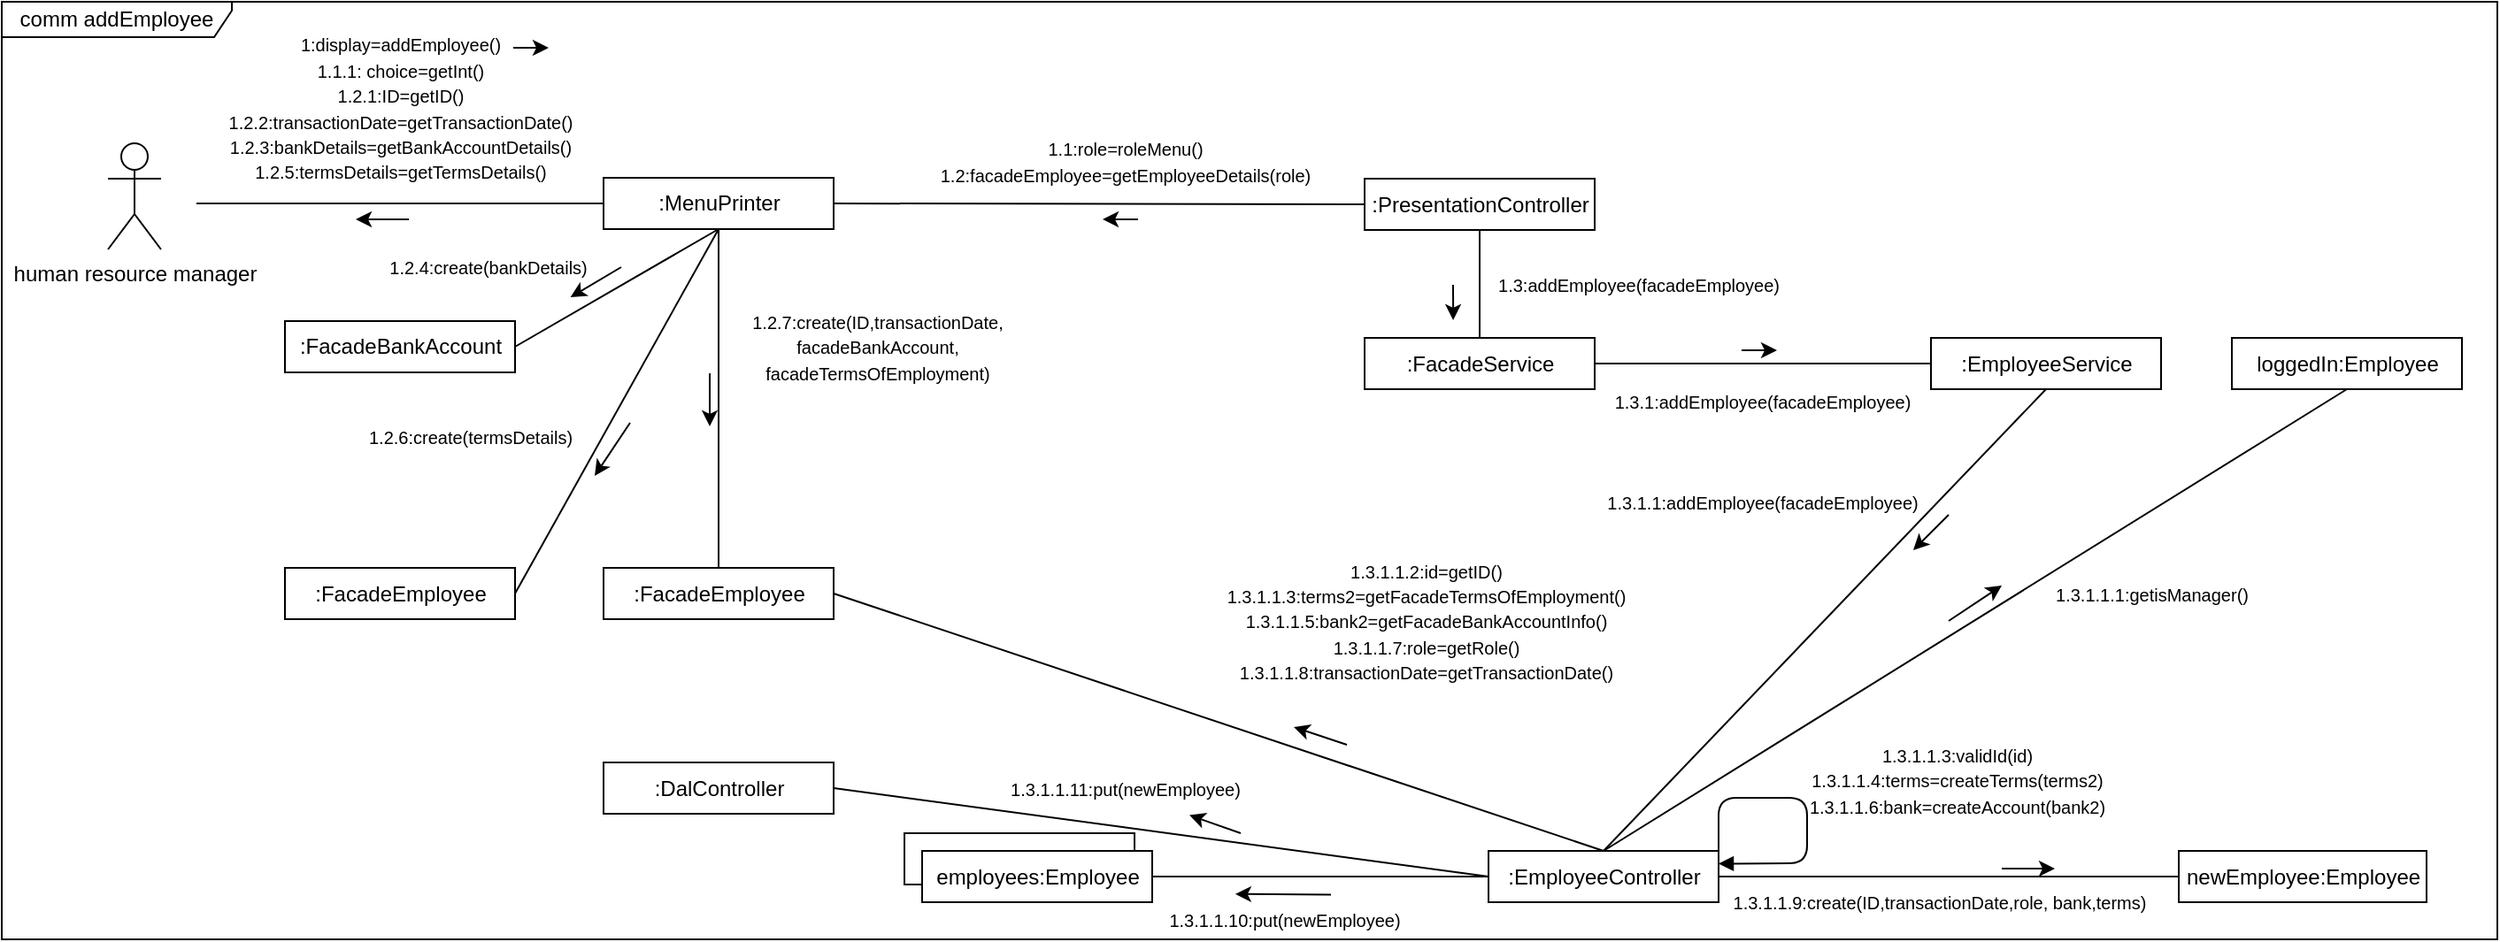 <mxfile version="14.5.7" type="github">
  <diagram id="xYbOT0yvrShMDJwtsMDZ" name="Page-1">
    <mxGraphModel dx="814" dy="1740" grid="1" gridSize="10" guides="1" tooltips="1" connect="1" arrows="1" fold="1" page="1" pageScale="1" pageWidth="850" pageHeight="1100" math="0" shadow="0">
      <root>
        <mxCell id="0" />
        <mxCell id="1" parent="0" />
        <mxCell id="ofN0dQzV4asK8odjg124-2" value="comm addEmployee" style="shape=umlFrame;whiteSpace=wrap;html=1;width=130;height=20;" vertex="1" parent="1">
          <mxGeometry y="-740" width="1410" height="530" as="geometry" />
        </mxCell>
        <mxCell id="ofN0dQzV4asK8odjg124-3" value="human resource manager" style="shape=umlActor;verticalLabelPosition=bottom;verticalAlign=top;html=1;" vertex="1" parent="1">
          <mxGeometry x="60" y="-660" width="30" height="60" as="geometry" />
        </mxCell>
        <mxCell id="ofN0dQzV4asK8odjg124-4" value="" style="line;strokeWidth=1;fillColor=none;align=left;verticalAlign=middle;spacingTop=-1;spacingLeft=3;spacingRight=3;rotatable=0;labelPosition=right;points=[];portConstraint=eastwest;" vertex="1" parent="1">
          <mxGeometry x="110" y="-630" width="230" height="8" as="geometry" />
        </mxCell>
        <mxCell id="ofN0dQzV4asK8odjg124-7" value=":FacadeService" style="html=1;" vertex="1" parent="1">
          <mxGeometry x="770" y="-550" width="130" height="29" as="geometry" />
        </mxCell>
        <mxCell id="ofN0dQzV4asK8odjg124-8" value=":EmployeeService" style="html=1;" vertex="1" parent="1">
          <mxGeometry x="1090" y="-550" width="130" height="29" as="geometry" />
        </mxCell>
        <mxCell id="ofN0dQzV4asK8odjg124-9" value=":EmployeeController" style="html=1;" vertex="1" parent="1">
          <mxGeometry x="840" y="-260" width="130" height="29" as="geometry" />
        </mxCell>
        <mxCell id="ofN0dQzV4asK8odjg124-11" value=":DalController" style="html=1;" vertex="1" parent="1">
          <mxGeometry x="340" y="-310" width="130" height="29" as="geometry" />
        </mxCell>
        <mxCell id="ofN0dQzV4asK8odjg124-12" value=":FacadeEmployee" style="html=1;" vertex="1" parent="1">
          <mxGeometry x="340" y="-420" width="130" height="29" as="geometry" />
        </mxCell>
        <mxCell id="ofN0dQzV4asK8odjg124-13" value="loggedIn:Employee" style="html=1;" vertex="1" parent="1">
          <mxGeometry x="1260" y="-550" width="130" height="29" as="geometry" />
        </mxCell>
        <mxCell id="ofN0dQzV4asK8odjg124-14" value="Employee" style="html=1;" vertex="1" parent="1">
          <mxGeometry x="510" y="-270" width="130" height="29" as="geometry" />
        </mxCell>
        <mxCell id="ofN0dQzV4asK8odjg124-15" value="employees:Employee" style="html=1;" vertex="1" parent="1">
          <mxGeometry x="520" y="-260" width="130" height="29" as="geometry" />
        </mxCell>
        <mxCell id="ofN0dQzV4asK8odjg124-16" value="" style="endArrow=none;html=1;entryX=1;entryY=0.5;entryDx=0;entryDy=0;exitX=0;exitY=0.5;exitDx=0;exitDy=0;" edge="1" parent="1" source="ofN0dQzV4asK8odjg124-5">
          <mxGeometry width="50" height="50" relative="1" as="geometry">
            <mxPoint x="280" y="-560" as="sourcePoint" />
            <mxPoint x="350" y="-626" as="targetPoint" />
          </mxGeometry>
        </mxCell>
        <mxCell id="ofN0dQzV4asK8odjg124-17" value="" style="endArrow=none;html=1;entryX=0.5;entryY=1;entryDx=0;entryDy=0;exitX=0.5;exitY=0;exitDx=0;exitDy=0;" edge="1" parent="1" source="ofN0dQzV4asK8odjg124-7" target="ofN0dQzV4asK8odjg124-24">
          <mxGeometry width="50" height="50" relative="1" as="geometry">
            <mxPoint x="280" y="-560" as="sourcePoint" />
            <mxPoint x="285" y="-611.5" as="targetPoint" />
          </mxGeometry>
        </mxCell>
        <mxCell id="ofN0dQzV4asK8odjg124-18" value="" style="endArrow=none;html=1;entryX=0;entryY=0.5;entryDx=0;entryDy=0;exitX=1;exitY=0.5;exitDx=0;exitDy=0;" edge="1" parent="1" source="ofN0dQzV4asK8odjg124-7" target="ofN0dQzV4asK8odjg124-8">
          <mxGeometry width="50" height="50" relative="1" as="geometry">
            <mxPoint x="280" y="-560" as="sourcePoint" />
            <mxPoint x="330" y="-610" as="targetPoint" />
          </mxGeometry>
        </mxCell>
        <mxCell id="ofN0dQzV4asK8odjg124-19" value="" style="endArrow=none;html=1;entryX=0;entryY=0.5;entryDx=0;entryDy=0;exitX=1;exitY=0.5;exitDx=0;exitDy=0;" edge="1" parent="1" source="ofN0dQzV4asK8odjg124-15" target="ofN0dQzV4asK8odjg124-9">
          <mxGeometry width="50" height="50" relative="1" as="geometry">
            <mxPoint x="280" y="-560" as="sourcePoint" />
            <mxPoint x="330" y="-610" as="targetPoint" />
          </mxGeometry>
        </mxCell>
        <mxCell id="ofN0dQzV4asK8odjg124-20" value="" style="endArrow=none;html=1;entryX=0.5;entryY=1;entryDx=0;entryDy=0;exitX=0.5;exitY=0;exitDx=0;exitDy=0;" edge="1" parent="1" source="ofN0dQzV4asK8odjg124-9" target="ofN0dQzV4asK8odjg124-8">
          <mxGeometry width="50" height="50" relative="1" as="geometry">
            <mxPoint x="280" y="-560" as="sourcePoint" />
            <mxPoint x="330" y="-610" as="targetPoint" />
          </mxGeometry>
        </mxCell>
        <mxCell id="ofN0dQzV4asK8odjg124-21" value="&lt;font style=&quot;font-size: 10px&quot;&gt;1:display=addEmployee()&lt;br&gt;1.1.1: choice=getInt()&lt;br&gt;1.2.1:ID=getID()&lt;br&gt;1.2.2:transactionDate=getTransactionDate()&lt;br&gt;1.2.3:bankDetails=getBankAccountDetails()&lt;br&gt;1.2.5:termsDetails=getTermsDetails()&lt;br&gt;&lt;/font&gt;" style="text;html=1;strokeColor=none;fillColor=none;align=center;verticalAlign=middle;whiteSpace=wrap;rounded=0;" vertex="1" parent="1">
          <mxGeometry x="182.5" y="-690" width="85" height="20" as="geometry" />
        </mxCell>
        <mxCell id="ofN0dQzV4asK8odjg124-23" value="&lt;font style=&quot;font-size: 10px&quot;&gt;1.1:role=roleMenu()&lt;br&gt;1.2:facadeEmployee=getEmployeeDetails(role)&lt;br&gt;&lt;/font&gt;" style="text;html=1;strokeColor=none;fillColor=none;align=center;verticalAlign=middle;whiteSpace=wrap;rounded=0;" vertex="1" parent="1">
          <mxGeometry x="590" y="-660" width="90" height="20" as="geometry" />
        </mxCell>
        <mxCell id="ofN0dQzV4asK8odjg124-24" value=":PresentationController" style="html=1;" vertex="1" parent="1">
          <mxGeometry x="770" y="-640" width="130" height="29" as="geometry" />
        </mxCell>
        <mxCell id="ofN0dQzV4asK8odjg124-5" value=":MenuPrinter&lt;span style=&quot;color: rgba(0 , 0 , 0 , 0) ; font-family: monospace ; font-size: 0px&quot;&gt;%3CmxGraphModel%3E%3Croot%3E%3CmxCell%20id%3D%220%22%2F%3E%3CmxCell%20id%3D%221%22%20parent%3D%220%22%2F%3E%3CmxCell%20id%3D%222%22%20value%3D%22PresentationController%22%20style%3D%22html%3D1%3B%22%20vertex%3D%221%22%20parent%3D%221%22%3E%3CmxGeometry%20x%3D%22330%22%20y%3D%22-640%22%20width%3D%22130%22%20height%3D%2229%22%20as%3D%22geometry%22%2F%3E%3C%2FmxCell%3E%3C%2Froot%3E%3C%2FmxGraphModel%3E&lt;/span&gt;" style="html=1;" vertex="1" parent="1">
          <mxGeometry x="340" y="-640.5" width="130" height="29" as="geometry" />
        </mxCell>
        <mxCell id="ofN0dQzV4asK8odjg124-28" value="" style="endArrow=none;html=1;entryX=1;entryY=0.5;entryDx=0;entryDy=0;exitX=0;exitY=0.5;exitDx=0;exitDy=0;" edge="1" parent="1" source="ofN0dQzV4asK8odjg124-24" target="ofN0dQzV4asK8odjg124-5">
          <mxGeometry width="50" height="50" relative="1" as="geometry">
            <mxPoint x="770" y="-625.5" as="sourcePoint" />
            <mxPoint x="350" y="-626" as="targetPoint" />
          </mxGeometry>
        </mxCell>
        <mxCell id="ofN0dQzV4asK8odjg124-29" value="" style="endArrow=none;html=1;entryX=0.5;entryY=1;entryDx=0;entryDy=0;exitX=0.5;exitY=0;exitDx=0;exitDy=0;" edge="1" parent="1" source="ofN0dQzV4asK8odjg124-12" target="ofN0dQzV4asK8odjg124-5">
          <mxGeometry width="50" height="50" relative="1" as="geometry">
            <mxPoint x="580" y="-490" as="sourcePoint" />
            <mxPoint x="630" y="-540" as="targetPoint" />
          </mxGeometry>
        </mxCell>
        <mxCell id="ofN0dQzV4asK8odjg124-32" value="&lt;font style=&quot;font-size: 10px&quot;&gt;1.2.4:create(bankDetails)&lt;br&gt;&lt;/font&gt;" style="text;html=1;strokeColor=none;fillColor=none;align=center;verticalAlign=middle;whiteSpace=wrap;rounded=0;" vertex="1" parent="1">
          <mxGeometry x="230" y="-600" width="90" height="20" as="geometry" />
        </mxCell>
        <mxCell id="ofN0dQzV4asK8odjg124-33" value=":FacadeEmployee" style="html=1;" vertex="1" parent="1">
          <mxGeometry x="160" y="-420" width="130" height="29" as="geometry" />
        </mxCell>
        <mxCell id="ofN0dQzV4asK8odjg124-34" value=":FacadeBankAccount" style="html=1;" vertex="1" parent="1">
          <mxGeometry x="160" y="-559.5" width="130" height="29" as="geometry" />
        </mxCell>
        <mxCell id="ofN0dQzV4asK8odjg124-36" value="" style="endArrow=none;html=1;entryX=0.5;entryY=1;entryDx=0;entryDy=0;exitX=1;exitY=0.5;exitDx=0;exitDy=0;" edge="1" parent="1" source="ofN0dQzV4asK8odjg124-34" target="ofN0dQzV4asK8odjg124-5">
          <mxGeometry width="50" height="50" relative="1" as="geometry">
            <mxPoint x="415" y="-410" as="sourcePoint" />
            <mxPoint x="415" y="-601.5" as="targetPoint" />
          </mxGeometry>
        </mxCell>
        <mxCell id="ofN0dQzV4asK8odjg124-37" value="" style="endArrow=none;html=1;entryX=0.5;entryY=1;entryDx=0;entryDy=0;exitX=1;exitY=0.5;exitDx=0;exitDy=0;" edge="1" parent="1" source="ofN0dQzV4asK8odjg124-33" target="ofN0dQzV4asK8odjg124-5">
          <mxGeometry width="50" height="50" relative="1" as="geometry">
            <mxPoint x="300" y="-535" as="sourcePoint" />
            <mxPoint x="415" y="-601.5" as="targetPoint" />
          </mxGeometry>
        </mxCell>
        <mxCell id="ofN0dQzV4asK8odjg124-38" value="&lt;font style=&quot;font-size: 10px&quot;&gt;1.2.6:create(termsDetails)&lt;br&gt;&lt;/font&gt;" style="text;html=1;strokeColor=none;fillColor=none;align=center;verticalAlign=middle;whiteSpace=wrap;rounded=0;" vertex="1" parent="1">
          <mxGeometry x="220" y="-504" width="90" height="20" as="geometry" />
        </mxCell>
        <mxCell id="ofN0dQzV4asK8odjg124-40" value="&lt;font style=&quot;font-size: 10px&quot;&gt;1.2.7:create(ID,transactionDate,&lt;br&gt;facadeBankAccount,&lt;br&gt;facadeTermsOfEmployment)&lt;br&gt;&lt;/font&gt;" style="text;html=1;strokeColor=none;fillColor=none;align=center;verticalAlign=middle;whiteSpace=wrap;rounded=0;" vertex="1" parent="1">
          <mxGeometry x="450" y="-555" width="90" height="20" as="geometry" />
        </mxCell>
        <mxCell id="ofN0dQzV4asK8odjg124-47" value="&lt;font style=&quot;font-size: 10px&quot;&gt;1.3:addEmployee(facadeEmployee)&lt;br&gt;&lt;/font&gt;" style="text;html=1;strokeColor=none;fillColor=none;align=center;verticalAlign=middle;whiteSpace=wrap;rounded=0;" vertex="1" parent="1">
          <mxGeometry x="880" y="-590" width="90" height="20" as="geometry" />
        </mxCell>
        <mxCell id="ofN0dQzV4asK8odjg124-48" value="&lt;font style=&quot;font-size: 10px&quot;&gt;1.3.1:addEmployee(facadeEmployee)&lt;br&gt;&lt;/font&gt;" style="text;html=1;strokeColor=none;fillColor=none;align=center;verticalAlign=middle;whiteSpace=wrap;rounded=0;" vertex="1" parent="1">
          <mxGeometry x="950" y="-524" width="90" height="20" as="geometry" />
        </mxCell>
        <mxCell id="ofN0dQzV4asK8odjg124-51" value="&lt;font style=&quot;font-size: 10px&quot;&gt;1.3.1.1:addEmployee(facadeEmployee)&lt;br&gt;&lt;br&gt;&lt;/font&gt;" style="text;html=1;strokeColor=none;fillColor=none;align=center;verticalAlign=middle;whiteSpace=wrap;rounded=0;" vertex="1" parent="1">
          <mxGeometry x="950" y="-460" width="90" height="20" as="geometry" />
        </mxCell>
        <mxCell id="ofN0dQzV4asK8odjg124-52" value="" style="endArrow=block;html=1;exitX=1;exitY=0;exitDx=0;exitDy=0;entryX=1;entryY=0.25;entryDx=0;entryDy=0;endFill=1;" edge="1" parent="1" source="ofN0dQzV4asK8odjg124-9" target="ofN0dQzV4asK8odjg124-9">
          <mxGeometry width="50" height="50" relative="1" as="geometry">
            <mxPoint x="1040" y="-580" as="sourcePoint" />
            <mxPoint x="1090" y="-630" as="targetPoint" />
            <Array as="points">
              <mxPoint x="970" y="-290" />
              <mxPoint x="1020" y="-290" />
              <mxPoint x="1020" y="-253" />
            </Array>
          </mxGeometry>
        </mxCell>
        <mxCell id="ofN0dQzV4asK8odjg124-53" value="" style="endArrow=none;html=1;exitX=0.5;exitY=0;exitDx=0;exitDy=0;entryX=0.5;entryY=1;entryDx=0;entryDy=0;" edge="1" parent="1" source="ofN0dQzV4asK8odjg124-9" target="ofN0dQzV4asK8odjg124-13">
          <mxGeometry width="50" height="50" relative="1" as="geometry">
            <mxPoint x="1120" y="-620" as="sourcePoint" />
            <mxPoint x="1170" y="-670" as="targetPoint" />
          </mxGeometry>
        </mxCell>
        <mxCell id="ofN0dQzV4asK8odjg124-54" value="&lt;font style=&quot;font-size: 10px&quot;&gt;1.3.1.1.1:getisManager()&lt;br&gt;&lt;/font&gt;" style="text;html=1;strokeColor=none;fillColor=none;align=center;verticalAlign=middle;whiteSpace=wrap;rounded=0;" vertex="1" parent="1">
          <mxGeometry x="1170" y="-415.5" width="90" height="20" as="geometry" />
        </mxCell>
        <mxCell id="ofN0dQzV4asK8odjg124-55" value="" style="endArrow=none;html=1;exitX=1;exitY=0.5;exitDx=0;exitDy=0;entryX=0.5;entryY=0;entryDx=0;entryDy=0;" edge="1" parent="1" source="ofN0dQzV4asK8odjg124-12" target="ofN0dQzV4asK8odjg124-9">
          <mxGeometry width="50" height="50" relative="1" as="geometry">
            <mxPoint x="730" y="-410" as="sourcePoint" />
            <mxPoint x="780" y="-460" as="targetPoint" />
          </mxGeometry>
        </mxCell>
        <mxCell id="ofN0dQzV4asK8odjg124-56" value="&lt;font style=&quot;font-size: 10px&quot;&gt;1.3.1.1.2:id=getID()&lt;br&gt;1.3.1.1.3:terms2=getFacadeTermsOfEmployment()&lt;br&gt;1.3.1.1.5:bank2=getFacadeBankAccountInfo()&lt;br&gt;1.3.1.1.7:role=getRole()&lt;br&gt;1.3.1.1.8:transactionDate=getTransactionDate()&lt;br&gt;&lt;/font&gt;" style="text;html=1;strokeColor=none;fillColor=none;align=center;verticalAlign=middle;whiteSpace=wrap;rounded=0;" vertex="1" parent="1">
          <mxGeometry x="760" y="-400" width="90" height="20" as="geometry" />
        </mxCell>
        <mxCell id="ofN0dQzV4asK8odjg124-57" value="&lt;font style=&quot;font-size: 10px&quot;&gt;1.3.1.1.3:validId(id)&lt;br&gt;1.3.1.1.4:terms=createTerms(terms2)&lt;br&gt;1.3.1.1.6:bank=createAccount(bank2)&lt;br&gt;&lt;/font&gt;" style="text;html=1;strokeColor=none;fillColor=none;align=center;verticalAlign=middle;whiteSpace=wrap;rounded=0;" vertex="1" parent="1">
          <mxGeometry x="1060" y="-310" width="90" height="20" as="geometry" />
        </mxCell>
        <mxCell id="ofN0dQzV4asK8odjg124-60" value="newEmployee:Employee" style="html=1;" vertex="1" parent="1">
          <mxGeometry x="1230" y="-260" width="140" height="29" as="geometry" />
        </mxCell>
        <mxCell id="ofN0dQzV4asK8odjg124-61" value="" style="endArrow=none;html=1;exitX=1;exitY=0.5;exitDx=0;exitDy=0;entryX=0;entryY=0.5;entryDx=0;entryDy=0;" edge="1" parent="1" source="ofN0dQzV4asK8odjg124-9" target="ofN0dQzV4asK8odjg124-60">
          <mxGeometry width="50" height="50" relative="1" as="geometry">
            <mxPoint x="930" y="-360" as="sourcePoint" />
            <mxPoint x="980" y="-410" as="targetPoint" />
          </mxGeometry>
        </mxCell>
        <mxCell id="ofN0dQzV4asK8odjg124-62" value="&lt;font style=&quot;font-size: 10px&quot;&gt;1.3.1.1.9:create(ID,transactionDate,role, bank,terms)&lt;br&gt;&lt;/font&gt;" style="text;html=1;strokeColor=none;fillColor=none;align=center;verticalAlign=middle;whiteSpace=wrap;rounded=0;" vertex="1" parent="1">
          <mxGeometry x="970" y="-241" width="250" height="20" as="geometry" />
        </mxCell>
        <mxCell id="ofN0dQzV4asK8odjg124-63" value="&lt;font style=&quot;font-size: 10px&quot;&gt;1.3.1.1.11:put(newEmployee)&lt;br&gt;&lt;/font&gt;" style="text;html=1;strokeColor=none;fillColor=none;align=center;verticalAlign=middle;whiteSpace=wrap;rounded=0;" vertex="1" parent="1">
          <mxGeometry x="570" y="-305.5" width="130" height="20" as="geometry" />
        </mxCell>
        <mxCell id="ofN0dQzV4asK8odjg124-64" value="&lt;font style=&quot;font-size: 10px&quot;&gt;1.3.1.1.10:put(newEmployee)&lt;br&gt;&lt;/font&gt;" style="text;html=1;strokeColor=none;fillColor=none;align=center;verticalAlign=middle;whiteSpace=wrap;rounded=0;" vertex="1" parent="1">
          <mxGeometry x="660" y="-231" width="130" height="20" as="geometry" />
        </mxCell>
        <mxCell id="ofN0dQzV4asK8odjg124-65" value="" style="endArrow=none;html=1;exitX=1;exitY=0.5;exitDx=0;exitDy=0;entryX=0;entryY=0.5;entryDx=0;entryDy=0;" edge="1" parent="1" source="ofN0dQzV4asK8odjg124-11" target="ofN0dQzV4asK8odjg124-9">
          <mxGeometry width="50" height="50" relative="1" as="geometry">
            <mxPoint x="770" y="-370" as="sourcePoint" />
            <mxPoint x="820" y="-420" as="targetPoint" />
          </mxGeometry>
        </mxCell>
        <mxCell id="ofN0dQzV4asK8odjg124-66" value="" style="endArrow=classic;html=1;" edge="1" parent="1">
          <mxGeometry width="50" height="50" relative="1" as="geometry">
            <mxPoint x="642" y="-617" as="sourcePoint" />
            <mxPoint x="622" y="-617" as="targetPoint" />
            <Array as="points">
              <mxPoint x="642" y="-617" />
            </Array>
          </mxGeometry>
        </mxCell>
        <mxCell id="ofN0dQzV4asK8odjg124-68" value="" style="endArrow=classic;html=1;" edge="1" parent="1">
          <mxGeometry width="50" height="50" relative="1" as="geometry">
            <mxPoint x="230" y="-617" as="sourcePoint" />
            <mxPoint x="200" y="-617" as="targetPoint" />
          </mxGeometry>
        </mxCell>
        <mxCell id="ofN0dQzV4asK8odjg124-70" value="" style="endArrow=classic;html=1;" edge="1" parent="1">
          <mxGeometry width="50" height="50" relative="1" as="geometry">
            <mxPoint x="289" y="-714" as="sourcePoint" />
            <mxPoint x="309" y="-714" as="targetPoint" />
          </mxGeometry>
        </mxCell>
        <mxCell id="ofN0dQzV4asK8odjg124-71" value="" style="endArrow=classic;html=1;entryX=0.385;entryY=-0.345;entryDx=0;entryDy=0;entryPerimeter=0;" edge="1" parent="1" target="ofN0dQzV4asK8odjg124-7">
          <mxGeometry width="50" height="50" relative="1" as="geometry">
            <mxPoint x="820" y="-580" as="sourcePoint" />
            <mxPoint x="830" y="-560" as="targetPoint" />
            <Array as="points">
              <mxPoint x="820" y="-580" />
            </Array>
          </mxGeometry>
        </mxCell>
        <mxCell id="ofN0dQzV4asK8odjg124-72" value="" style="endArrow=classic;html=1;" edge="1" parent="1">
          <mxGeometry width="50" height="50" relative="1" as="geometry">
            <mxPoint x="983" y="-543" as="sourcePoint" />
            <mxPoint x="1003" y="-543" as="targetPoint" />
            <Array as="points" />
          </mxGeometry>
        </mxCell>
        <mxCell id="ofN0dQzV4asK8odjg124-73" value="" style="endArrow=classic;html=1;" edge="1" parent="1">
          <mxGeometry width="50" height="50" relative="1" as="geometry">
            <mxPoint x="1100" y="-450" as="sourcePoint" />
            <mxPoint x="1080" y="-430" as="targetPoint" />
            <Array as="points" />
          </mxGeometry>
        </mxCell>
        <mxCell id="ofN0dQzV4asK8odjg124-74" value="" style="endArrow=classic;html=1;" edge="1" parent="1">
          <mxGeometry width="50" height="50" relative="1" as="geometry">
            <mxPoint x="760" y="-320" as="sourcePoint" />
            <mxPoint x="730" y="-330" as="targetPoint" />
            <Array as="points" />
          </mxGeometry>
        </mxCell>
        <mxCell id="ofN0dQzV4asK8odjg124-76" value="" style="endArrow=classic;html=1;" edge="1" parent="1">
          <mxGeometry width="50" height="50" relative="1" as="geometry">
            <mxPoint x="1130" y="-250" as="sourcePoint" />
            <mxPoint x="1160" y="-250" as="targetPoint" />
            <Array as="points" />
          </mxGeometry>
        </mxCell>
        <mxCell id="ofN0dQzV4asK8odjg124-77" value="" style="endArrow=classic;html=1;" edge="1" parent="1">
          <mxGeometry width="50" height="50" relative="1" as="geometry">
            <mxPoint x="1100" y="-390" as="sourcePoint" />
            <mxPoint x="1130" y="-410" as="targetPoint" />
            <Array as="points" />
          </mxGeometry>
        </mxCell>
        <mxCell id="ofN0dQzV4asK8odjg124-78" value="" style="endArrow=classic;html=1;entryX=0.284;entryY=-0.231;entryDx=0;entryDy=0;entryPerimeter=0;exitX=0.7;exitY=-0.212;exitDx=0;exitDy=0;exitPerimeter=0;" edge="1" parent="1" source="ofN0dQzV4asK8odjg124-64" target="ofN0dQzV4asK8odjg124-64">
          <mxGeometry width="50" height="50" relative="1" as="geometry">
            <mxPoint x="770" y="-310" as="sourcePoint" />
            <mxPoint x="740" y="-320" as="targetPoint" />
            <Array as="points" />
          </mxGeometry>
        </mxCell>
        <mxCell id="ofN0dQzV4asK8odjg124-79" value="" style="endArrow=classic;html=1;entryX=0.777;entryY=1.265;entryDx=0;entryDy=0;entryPerimeter=0;" edge="1" parent="1" target="ofN0dQzV4asK8odjg124-63">
          <mxGeometry width="50" height="50" relative="1" as="geometry">
            <mxPoint x="700" y="-270" as="sourcePoint" />
            <mxPoint x="706.92" y="-225.62" as="targetPoint" />
            <Array as="points" />
          </mxGeometry>
        </mxCell>
        <mxCell id="ofN0dQzV4asK8odjg124-80" value="" style="endArrow=classic;html=1;entryX=1.014;entryY=1.352;entryDx=0;entryDy=0;entryPerimeter=0;" edge="1" parent="1" target="ofN0dQzV4asK8odjg124-32">
          <mxGeometry width="50" height="50" relative="1" as="geometry">
            <mxPoint x="350" y="-590" as="sourcePoint" />
            <mxPoint x="310" y="-570" as="targetPoint" />
          </mxGeometry>
        </mxCell>
        <mxCell id="ofN0dQzV4asK8odjg124-81" value="" style="endArrow=classic;html=1;" edge="1" parent="1">
          <mxGeometry width="50" height="50" relative="1" as="geometry">
            <mxPoint x="355" y="-502" as="sourcePoint" />
            <mxPoint x="335" y="-472" as="targetPoint" />
          </mxGeometry>
        </mxCell>
        <mxCell id="ofN0dQzV4asK8odjg124-82" value="" style="endArrow=classic;html=1;" edge="1" parent="1">
          <mxGeometry width="50" height="50" relative="1" as="geometry">
            <mxPoint x="400" y="-530" as="sourcePoint" />
            <mxPoint x="400" y="-500" as="targetPoint" />
          </mxGeometry>
        </mxCell>
      </root>
    </mxGraphModel>
  </diagram>
</mxfile>
